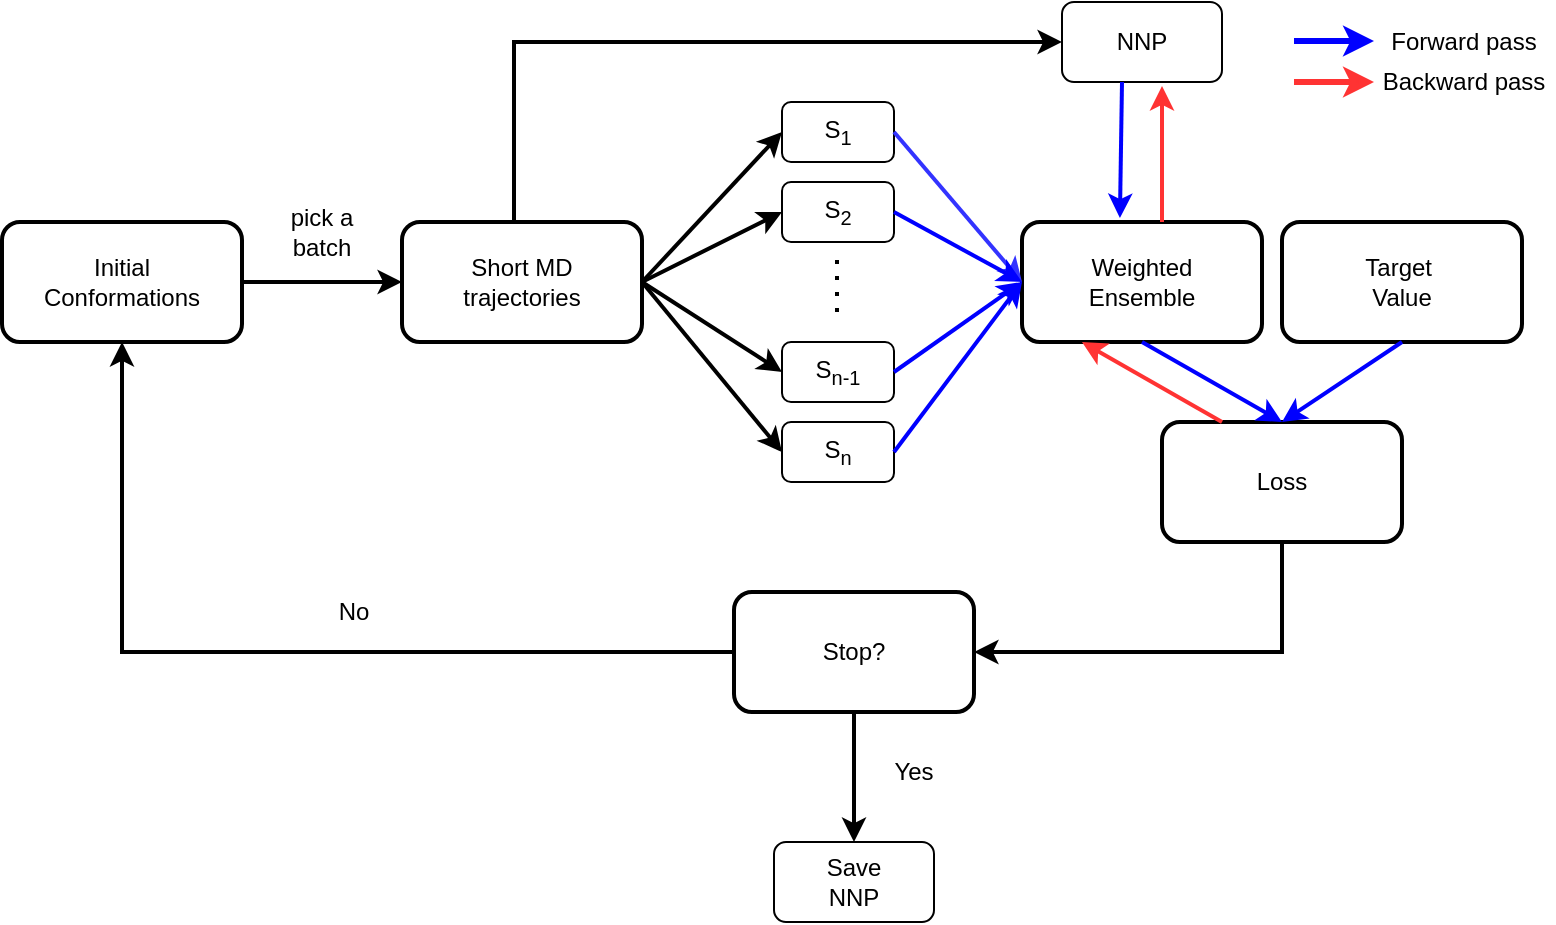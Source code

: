 <mxfile version="16.2.4" type="github">
  <diagram id="prtHgNgQTEPvFCAcTncT" name="Page-1">
    <mxGraphModel dx="946" dy="614" grid="1" gridSize="10" guides="1" tooltips="1" connect="1" arrows="1" fold="1" page="1" pageScale="1" pageWidth="827" pageHeight="1169" math="0" shadow="0">
      <root>
        <mxCell id="0" />
        <mxCell id="1" parent="0" />
        <mxCell id="CjsqzAmIfYJxmQ-p362I-3" value="" style="edgeStyle=orthogonalEdgeStyle;rounded=0;orthogonalLoop=1;jettySize=auto;html=1;strokeWidth=2;" parent="1" source="CjsqzAmIfYJxmQ-p362I-1" target="CjsqzAmIfYJxmQ-p362I-2" edge="1">
          <mxGeometry relative="1" as="geometry" />
        </mxCell>
        <mxCell id="CjsqzAmIfYJxmQ-p362I-1" value="Initial &lt;br&gt;Conformations" style="rounded=1;whiteSpace=wrap;html=1;strokeWidth=2;" parent="1" vertex="1">
          <mxGeometry x="34" y="210" width="120" height="60" as="geometry" />
        </mxCell>
        <mxCell id="CjsqzAmIfYJxmQ-p362I-2" value="Short MD&lt;br&gt;trajectories" style="whiteSpace=wrap;html=1;rounded=1;strokeColor=default;strokeWidth=2;" parent="1" vertex="1">
          <mxGeometry x="234" y="210" width="120" height="60" as="geometry" />
        </mxCell>
        <mxCell id="CjsqzAmIfYJxmQ-p362I-6" value="" style="endArrow=classic;html=1;rounded=0;entryX=0;entryY=0.5;entryDx=0;entryDy=0;strokeWidth=2;" parent="1" target="CjsqzAmIfYJxmQ-p362I-7" edge="1">
          <mxGeometry width="50" height="50" relative="1" as="geometry">
            <mxPoint x="354" y="240" as="sourcePoint" />
            <mxPoint x="384" y="190" as="targetPoint" />
            <Array as="points" />
          </mxGeometry>
        </mxCell>
        <mxCell id="CjsqzAmIfYJxmQ-p362I-7" value="S&lt;sub&gt;1&lt;/sub&gt;" style="rounded=1;whiteSpace=wrap;html=1;" parent="1" vertex="1">
          <mxGeometry x="424" y="150" width="56" height="30" as="geometry" />
        </mxCell>
        <mxCell id="CjsqzAmIfYJxmQ-p362I-8" value="" style="endArrow=classic;html=1;rounded=0;entryX=0;entryY=0.5;entryDx=0;entryDy=0;strokeWidth=2;" parent="1" target="CjsqzAmIfYJxmQ-p362I-9" edge="1">
          <mxGeometry width="50" height="50" relative="1" as="geometry">
            <mxPoint x="354" y="240" as="sourcePoint" />
            <mxPoint x="404" y="215" as="targetPoint" />
          </mxGeometry>
        </mxCell>
        <mxCell id="CjsqzAmIfYJxmQ-p362I-9" value="S&lt;sub&gt;2&lt;/sub&gt;" style="rounded=1;whiteSpace=wrap;html=1;" parent="1" vertex="1">
          <mxGeometry x="424" y="190" width="56" height="30" as="geometry" />
        </mxCell>
        <mxCell id="CjsqzAmIfYJxmQ-p362I-10" value="" style="endArrow=none;dashed=1;html=1;dashPattern=1 3;strokeWidth=2;rounded=0;" parent="1" edge="1">
          <mxGeometry width="50" height="50" relative="1" as="geometry">
            <mxPoint x="451.5" y="255" as="sourcePoint" />
            <mxPoint x="451.5" y="225" as="targetPoint" />
          </mxGeometry>
        </mxCell>
        <mxCell id="CjsqzAmIfYJxmQ-p362I-12" value="S&lt;sub&gt;n-1&lt;/sub&gt;" style="rounded=1;whiteSpace=wrap;html=1;" parent="1" vertex="1">
          <mxGeometry x="424" y="270" width="56" height="30" as="geometry" />
        </mxCell>
        <mxCell id="CjsqzAmIfYJxmQ-p362I-13" value="" style="endArrow=classic;html=1;rounded=0;entryX=0;entryY=0.5;entryDx=0;entryDy=0;strokeWidth=2;" parent="1" target="CjsqzAmIfYJxmQ-p362I-14" edge="1">
          <mxGeometry width="50" height="50" relative="1" as="geometry">
            <mxPoint x="354" y="240" as="sourcePoint" />
            <mxPoint x="404" y="340" as="targetPoint" />
          </mxGeometry>
        </mxCell>
        <mxCell id="CjsqzAmIfYJxmQ-p362I-14" value="S&lt;sub&gt;n&lt;/sub&gt;" style="rounded=1;whiteSpace=wrap;html=1;" parent="1" vertex="1">
          <mxGeometry x="424" y="310" width="56" height="30" as="geometry" />
        </mxCell>
        <mxCell id="CjsqzAmIfYJxmQ-p362I-17" value="" style="endArrow=classic;html=1;rounded=0;entryX=0;entryY=0.5;entryDx=0;entryDy=0;strokeWidth=2;" parent="1" target="CjsqzAmIfYJxmQ-p362I-12" edge="1">
          <mxGeometry width="50" height="50" relative="1" as="geometry">
            <mxPoint x="354" y="240" as="sourcePoint" />
            <mxPoint x="404" y="190" as="targetPoint" />
          </mxGeometry>
        </mxCell>
        <mxCell id="CjsqzAmIfYJxmQ-p362I-22" value="Weighted&lt;br&gt;Ensemble" style="rounded=1;whiteSpace=wrap;html=1;strokeWidth=2;" parent="1" vertex="1">
          <mxGeometry x="544" y="210" width="120" height="60" as="geometry" />
        </mxCell>
        <mxCell id="CjsqzAmIfYJxmQ-p362I-23" value="" style="endArrow=classic;html=1;rounded=0;entryX=0;entryY=0.5;entryDx=0;entryDy=0;exitX=1;exitY=0.5;exitDx=0;exitDy=0;strokeWidth=2;strokeColor=#3333FF;" parent="1" source="CjsqzAmIfYJxmQ-p362I-7" target="CjsqzAmIfYJxmQ-p362I-22" edge="1">
          <mxGeometry width="50" height="50" relative="1" as="geometry">
            <mxPoint x="464" y="170" as="sourcePoint" />
            <mxPoint x="514" y="120" as="targetPoint" />
          </mxGeometry>
        </mxCell>
        <mxCell id="CjsqzAmIfYJxmQ-p362I-24" value="" style="endArrow=classic;html=1;rounded=0;entryX=0;entryY=0.5;entryDx=0;entryDy=0;exitX=1;exitY=0.5;exitDx=0;exitDy=0;strokeWidth=2;strokeColor=#0000FF;" parent="1" source="CjsqzAmIfYJxmQ-p362I-9" target="CjsqzAmIfYJxmQ-p362I-22" edge="1">
          <mxGeometry width="50" height="50" relative="1" as="geometry">
            <mxPoint x="464" y="210" as="sourcePoint" />
            <mxPoint x="514" y="160" as="targetPoint" />
          </mxGeometry>
        </mxCell>
        <mxCell id="CjsqzAmIfYJxmQ-p362I-25" value="" style="endArrow=classic;html=1;rounded=0;exitX=1;exitY=0.5;exitDx=0;exitDy=0;entryX=0;entryY=0.5;entryDx=0;entryDy=0;strokeWidth=2;strokeColor=#0000FF;" parent="1" source="CjsqzAmIfYJxmQ-p362I-12" target="CjsqzAmIfYJxmQ-p362I-22" edge="1">
          <mxGeometry width="50" height="50" relative="1" as="geometry">
            <mxPoint x="464" y="290" as="sourcePoint" />
            <mxPoint x="524" y="240" as="targetPoint" />
          </mxGeometry>
        </mxCell>
        <mxCell id="CjsqzAmIfYJxmQ-p362I-26" value="" style="endArrow=classic;html=1;rounded=0;entryX=0;entryY=0.5;entryDx=0;entryDy=0;exitX=1;exitY=0.5;exitDx=0;exitDy=0;strokeWidth=2;strokeColor=#0000FF;" parent="1" source="CjsqzAmIfYJxmQ-p362I-14" target="CjsqzAmIfYJxmQ-p362I-22" edge="1">
          <mxGeometry width="50" height="50" relative="1" as="geometry">
            <mxPoint x="464" y="330" as="sourcePoint" />
            <mxPoint x="514" y="280" as="targetPoint" />
          </mxGeometry>
        </mxCell>
        <mxCell id="CjsqzAmIfYJxmQ-p362I-28" value="Target&amp;nbsp;&lt;br&gt;Value" style="rounded=1;whiteSpace=wrap;html=1;strokeWidth=2;" parent="1" vertex="1">
          <mxGeometry x="674" y="210" width="120" height="60" as="geometry" />
        </mxCell>
        <mxCell id="CjsqzAmIfYJxmQ-p362I-29" value="Loss" style="rounded=1;whiteSpace=wrap;html=1;strokeWidth=2;" parent="1" vertex="1">
          <mxGeometry x="614" y="310" width="120" height="60" as="geometry" />
        </mxCell>
        <mxCell id="CjsqzAmIfYJxmQ-p362I-30" value="" style="endArrow=classic;html=1;rounded=0;exitX=0.5;exitY=1;exitDx=0;exitDy=0;entryX=0.5;entryY=0;entryDx=0;entryDy=0;strokeWidth=2;strokeColor=#0000FF;" parent="1" source="CjsqzAmIfYJxmQ-p362I-22" target="CjsqzAmIfYJxmQ-p362I-29" edge="1">
          <mxGeometry width="50" height="50" relative="1" as="geometry">
            <mxPoint x="604" y="265" as="sourcePoint" />
            <mxPoint x="664" y="310" as="targetPoint" />
          </mxGeometry>
        </mxCell>
        <mxCell id="CjsqzAmIfYJxmQ-p362I-31" value="" style="endArrow=classic;html=1;rounded=0;entryX=0.5;entryY=0;entryDx=0;entryDy=0;exitX=0.5;exitY=1;exitDx=0;exitDy=0;strokeWidth=2;strokeColor=#0000FF;" parent="1" source="CjsqzAmIfYJxmQ-p362I-28" target="CjsqzAmIfYJxmQ-p362I-29" edge="1">
          <mxGeometry width="50" height="50" relative="1" as="geometry">
            <mxPoint x="724" y="270" as="sourcePoint" />
            <mxPoint x="774" y="220" as="targetPoint" />
          </mxGeometry>
        </mxCell>
        <mxCell id="CjsqzAmIfYJxmQ-p362I-32" value="" style="endArrow=classic;html=1;exitX=0.25;exitY=0;exitDx=0;exitDy=0;fillColor=#d80073;strokeColor=#FF3333;entryX=0.25;entryY=1;entryDx=0;entryDy=0;rounded=0;strokeWidth=2;" parent="1" source="CjsqzAmIfYJxmQ-p362I-29" target="CjsqzAmIfYJxmQ-p362I-22" edge="1">
          <mxGeometry width="50" height="50" relative="1" as="geometry">
            <mxPoint x="649" y="310" as="sourcePoint" />
            <mxPoint x="574" y="270" as="targetPoint" />
          </mxGeometry>
        </mxCell>
        <mxCell id="CjsqzAmIfYJxmQ-p362I-43" value="" style="endArrow=classic;html=1;rounded=0;exitX=0.5;exitY=1;exitDx=0;exitDy=0;entryX=1;entryY=0.5;entryDx=0;entryDy=0;strokeWidth=2;" parent="1" source="CjsqzAmIfYJxmQ-p362I-29" target="3YKgj7u1OvNEiyHSwDMW-1" edge="1">
          <mxGeometry width="50" height="50" relative="1" as="geometry">
            <mxPoint x="754" y="410" as="sourcePoint" />
            <mxPoint x="519" y="460" as="targetPoint" />
            <Array as="points">
              <mxPoint x="674" y="425" />
              <mxPoint x="600" y="425" />
            </Array>
          </mxGeometry>
        </mxCell>
        <mxCell id="CjsqzAmIfYJxmQ-p362I-56" value="" style="endArrow=classic;html=1;rounded=0;entryX=0.5;entryY=1;entryDx=0;entryDy=0;exitX=0;exitY=0.5;exitDx=0;exitDy=0;strokeWidth=2;" parent="1" source="3YKgj7u1OvNEiyHSwDMW-1" target="CjsqzAmIfYJxmQ-p362I-1" edge="1">
          <mxGeometry width="50" height="50" relative="1" as="geometry">
            <mxPoint x="94" y="495" as="sourcePoint" />
            <mxPoint x="54" y="430" as="targetPoint" />
            <Array as="points">
              <mxPoint x="94" y="425" />
            </Array>
          </mxGeometry>
        </mxCell>
        <mxCell id="CjsqzAmIfYJxmQ-p362I-59" value="pick a batch" style="text;html=1;strokeColor=none;fillColor=none;align=center;verticalAlign=middle;whiteSpace=wrap;rounded=0;" parent="1" vertex="1">
          <mxGeometry x="164" y="200" width="60" height="30" as="geometry" />
        </mxCell>
        <mxCell id="qSRPP-Bf9okml-SCxatr-1" value="" style="endArrow=classic;html=1;rounded=0;entryX=0;entryY=0.5;entryDx=0;entryDy=0;strokeWidth=2;" parent="1" target="qSRPP-Bf9okml-SCxatr-2" edge="1">
          <mxGeometry width="50" height="50" relative="1" as="geometry">
            <mxPoint x="290" y="210" as="sourcePoint" />
            <mxPoint x="560" y="80" as="targetPoint" />
            <Array as="points">
              <mxPoint x="290" y="160" />
              <mxPoint x="290" y="120" />
            </Array>
          </mxGeometry>
        </mxCell>
        <mxCell id="qSRPP-Bf9okml-SCxatr-2" value="NNP" style="rounded=1;whiteSpace=wrap;html=1;" parent="1" vertex="1">
          <mxGeometry x="564" y="100" width="80" height="40" as="geometry" />
        </mxCell>
        <mxCell id="qSRPP-Bf9okml-SCxatr-4" value="" style="endArrow=classic;html=1;exitX=0.25;exitY=0;exitDx=0;exitDy=0;fillColor=#d80073;strokeColor=#FF3333;entryX=0.625;entryY=1.05;entryDx=0;entryDy=0;rounded=0;strokeWidth=2;entryPerimeter=0;" parent="1" target="qSRPP-Bf9okml-SCxatr-2" edge="1">
          <mxGeometry width="50" height="50" relative="1" as="geometry">
            <mxPoint x="614" y="210" as="sourcePoint" />
            <mxPoint x="544" y="170" as="targetPoint" />
          </mxGeometry>
        </mxCell>
        <mxCell id="3YKgj7u1OvNEiyHSwDMW-1" value="Stop?" style="rounded=1;whiteSpace=wrap;html=1;strokeWidth=2;" vertex="1" parent="1">
          <mxGeometry x="400" y="395" width="120" height="60" as="geometry" />
        </mxCell>
        <mxCell id="3YKgj7u1OvNEiyHSwDMW-2" value="No" style="text;html=1;strokeColor=none;fillColor=none;align=center;verticalAlign=middle;whiteSpace=wrap;rounded=0;" vertex="1" parent="1">
          <mxGeometry x="180" y="390" width="60" height="30" as="geometry" />
        </mxCell>
        <mxCell id="3YKgj7u1OvNEiyHSwDMW-3" value="" style="endArrow=classic;html=1;rounded=0;exitX=0.5;exitY=1;exitDx=0;exitDy=0;strokeWidth=2;" edge="1" parent="1">
          <mxGeometry width="50" height="50" relative="1" as="geometry">
            <mxPoint x="460" y="455" as="sourcePoint" />
            <mxPoint x="460" y="520" as="targetPoint" />
          </mxGeometry>
        </mxCell>
        <mxCell id="3YKgj7u1OvNEiyHSwDMW-4" value="Yes" style="text;html=1;strokeColor=none;fillColor=none;align=center;verticalAlign=middle;whiteSpace=wrap;rounded=0;" vertex="1" parent="1">
          <mxGeometry x="460" y="470" width="60" height="30" as="geometry" />
        </mxCell>
        <mxCell id="3YKgj7u1OvNEiyHSwDMW-6" value="Save&lt;br&gt;NNP" style="rounded=1;whiteSpace=wrap;html=1;" vertex="1" parent="1">
          <mxGeometry x="420" y="520" width="80" height="40" as="geometry" />
        </mxCell>
        <mxCell id="3YKgj7u1OvNEiyHSwDMW-7" value="" style="endArrow=classic;html=1;rounded=0;exitX=0.5;exitY=1;exitDx=0;exitDy=0;entryX=0.408;entryY=-0.033;entryDx=0;entryDy=0;strokeWidth=2;strokeColor=#0000FF;entryPerimeter=0;" edge="1" parent="1" target="CjsqzAmIfYJxmQ-p362I-22">
          <mxGeometry width="50" height="50" relative="1" as="geometry">
            <mxPoint x="594" y="140" as="sourcePoint" />
            <mxPoint x="664" y="180" as="targetPoint" />
          </mxGeometry>
        </mxCell>
        <mxCell id="3YKgj7u1OvNEiyHSwDMW-9" value="" style="endArrow=none;html=1;rounded=0;strokeColor=#0000FF;strokeWidth=3;" edge="1" parent="1">
          <mxGeometry width="50" height="50" relative="1" as="geometry">
            <mxPoint x="680" y="119.5" as="sourcePoint" />
            <mxPoint x="716" y="119.5" as="targetPoint" />
          </mxGeometry>
        </mxCell>
        <mxCell id="3YKgj7u1OvNEiyHSwDMW-10" value="" style="endArrow=none;html=1;rounded=0;strokeColor=#FF3333;strokeWidth=3;" edge="1" parent="1">
          <mxGeometry width="50" height="50" relative="1" as="geometry">
            <mxPoint x="680" y="140" as="sourcePoint" />
            <mxPoint x="716" y="140" as="targetPoint" />
            <Array as="points">
              <mxPoint x="696" y="140" />
            </Array>
          </mxGeometry>
        </mxCell>
        <mxCell id="3YKgj7u1OvNEiyHSwDMW-11" value="Forward pass" style="text;html=1;strokeColor=none;fillColor=none;align=center;verticalAlign=middle;whiteSpace=wrap;rounded=0;" vertex="1" parent="1">
          <mxGeometry x="720" y="110" width="90" height="20" as="geometry" />
        </mxCell>
        <mxCell id="3YKgj7u1OvNEiyHSwDMW-12" value="Backward pass" style="text;html=1;strokeColor=none;fillColor=none;align=center;verticalAlign=middle;whiteSpace=wrap;rounded=0;" vertex="1" parent="1">
          <mxGeometry x="720" y="130" width="90" height="20" as="geometry" />
        </mxCell>
        <mxCell id="3YKgj7u1OvNEiyHSwDMW-13" value="" style="endArrow=classic;html=1;rounded=0;strokeColor=#FF3333;strokeWidth=3;entryX=0;entryY=0.5;entryDx=0;entryDy=0;" edge="1" parent="1" target="3YKgj7u1OvNEiyHSwDMW-12">
          <mxGeometry width="50" height="50" relative="1" as="geometry">
            <mxPoint x="680" y="140" as="sourcePoint" />
            <mxPoint x="730" y="90" as="targetPoint" />
          </mxGeometry>
        </mxCell>
        <mxCell id="3YKgj7u1OvNEiyHSwDMW-14" value="" style="endArrow=classic;html=1;rounded=0;strokeColor=#0000FF;strokeWidth=3;entryX=0;entryY=0.5;entryDx=0;entryDy=0;" edge="1" parent="1">
          <mxGeometry width="50" height="50" relative="1" as="geometry">
            <mxPoint x="680" y="119.5" as="sourcePoint" />
            <mxPoint x="720" y="119.5" as="targetPoint" />
          </mxGeometry>
        </mxCell>
      </root>
    </mxGraphModel>
  </diagram>
</mxfile>
